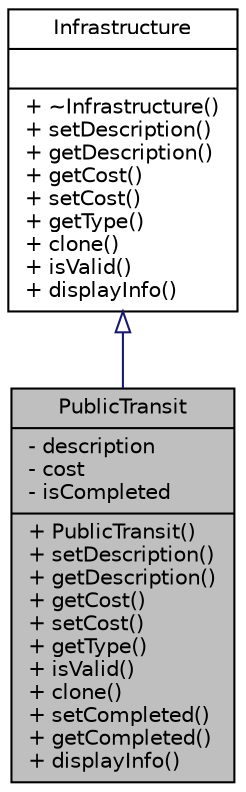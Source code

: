digraph "PublicTransit"
{
 // LATEX_PDF_SIZE
  edge [fontname="Helvetica",fontsize="10",labelfontname="Helvetica",labelfontsize="10"];
  node [fontname="Helvetica",fontsize="10",shape=record];
  Node1 [label="{PublicTransit\n|- description\l- cost\l- isCompleted\l|+ PublicTransit()\l+ setDescription()\l+ getDescription()\l+ getCost()\l+ setCost()\l+ getType()\l+ isValid()\l+ clone()\l+ setCompleted()\l+ getCompleted()\l+ displayInfo()\l}",height=0.2,width=0.4,color="black", fillcolor="grey75", style="filled", fontcolor="black",tooltip="Represents public transit infrastructure in a city system."];
  Node2 -> Node1 [dir="back",color="midnightblue",fontsize="10",style="solid",arrowtail="onormal",fontname="Helvetica"];
  Node2 [label="{Infrastructure\n||+ ~Infrastructure()\l+ setDescription()\l+ getDescription()\l+ getCost()\l+ setCost()\l+ getType()\l+ clone()\l+ isValid()\l+ displayInfo()\l}",height=0.2,width=0.4,color="black", fillcolor="white", style="filled",URL="$classInfrastructure.html",tooltip="Abstract base class for infrastructure components."];
}
